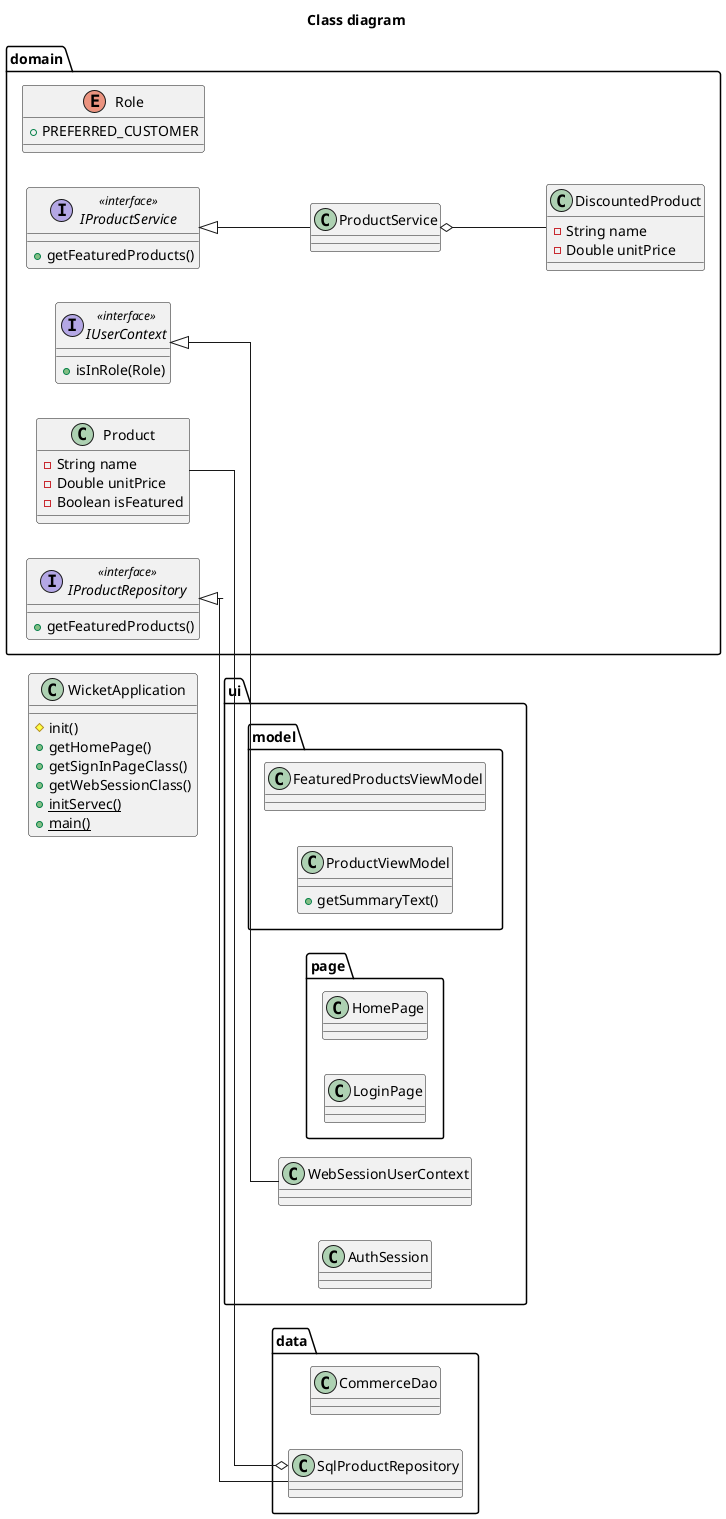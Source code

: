 @startuml
left to right direction
skinparam linetype ortho
title Class diagram
class WicketApplication {
    #init()
    +getHomePage()
    +getSignInPageClass()
    +getWebSessionClass()
    {static} +initServec()
    {static} +main()
}
package domain {
    enum Role {
        +PREFERRED_CUSTOMER
    }

    class Product {
        -String name
        -Double unitPrice
        -Boolean isFeatured
    }

    class ProductService

    interface IUserContext  <<interface>> {
        +isInRole(Role)
    }

    interface IProductService <<interface>> {
        +getFeaturedProducts()
    }

    interface IProductRepository <<interface>> {
        {method} +getFeaturedProducts()
    }

    class DiscountedProduct {
        -String name
        -Double unitPrice
    }
}

package data {
    class CommerceDao
    class SqlProductRepository
}

package ui {

    package model {
        class FeaturedProductsViewModel
        class ProductViewModel {
            +getSummaryText()
        }
    }

    package page {
        class HomePage
        class LoginPage
    }

    class WebSessionUserContext

    class AuthSession
}

IUserContext <|-- WebSessionUserContext
IProductService <|-- ProductService
ProductService o-- DiscountedProduct
IProductRepository <|-- SqlProductRepository
SqlProductRepository o-- Product

@enduml